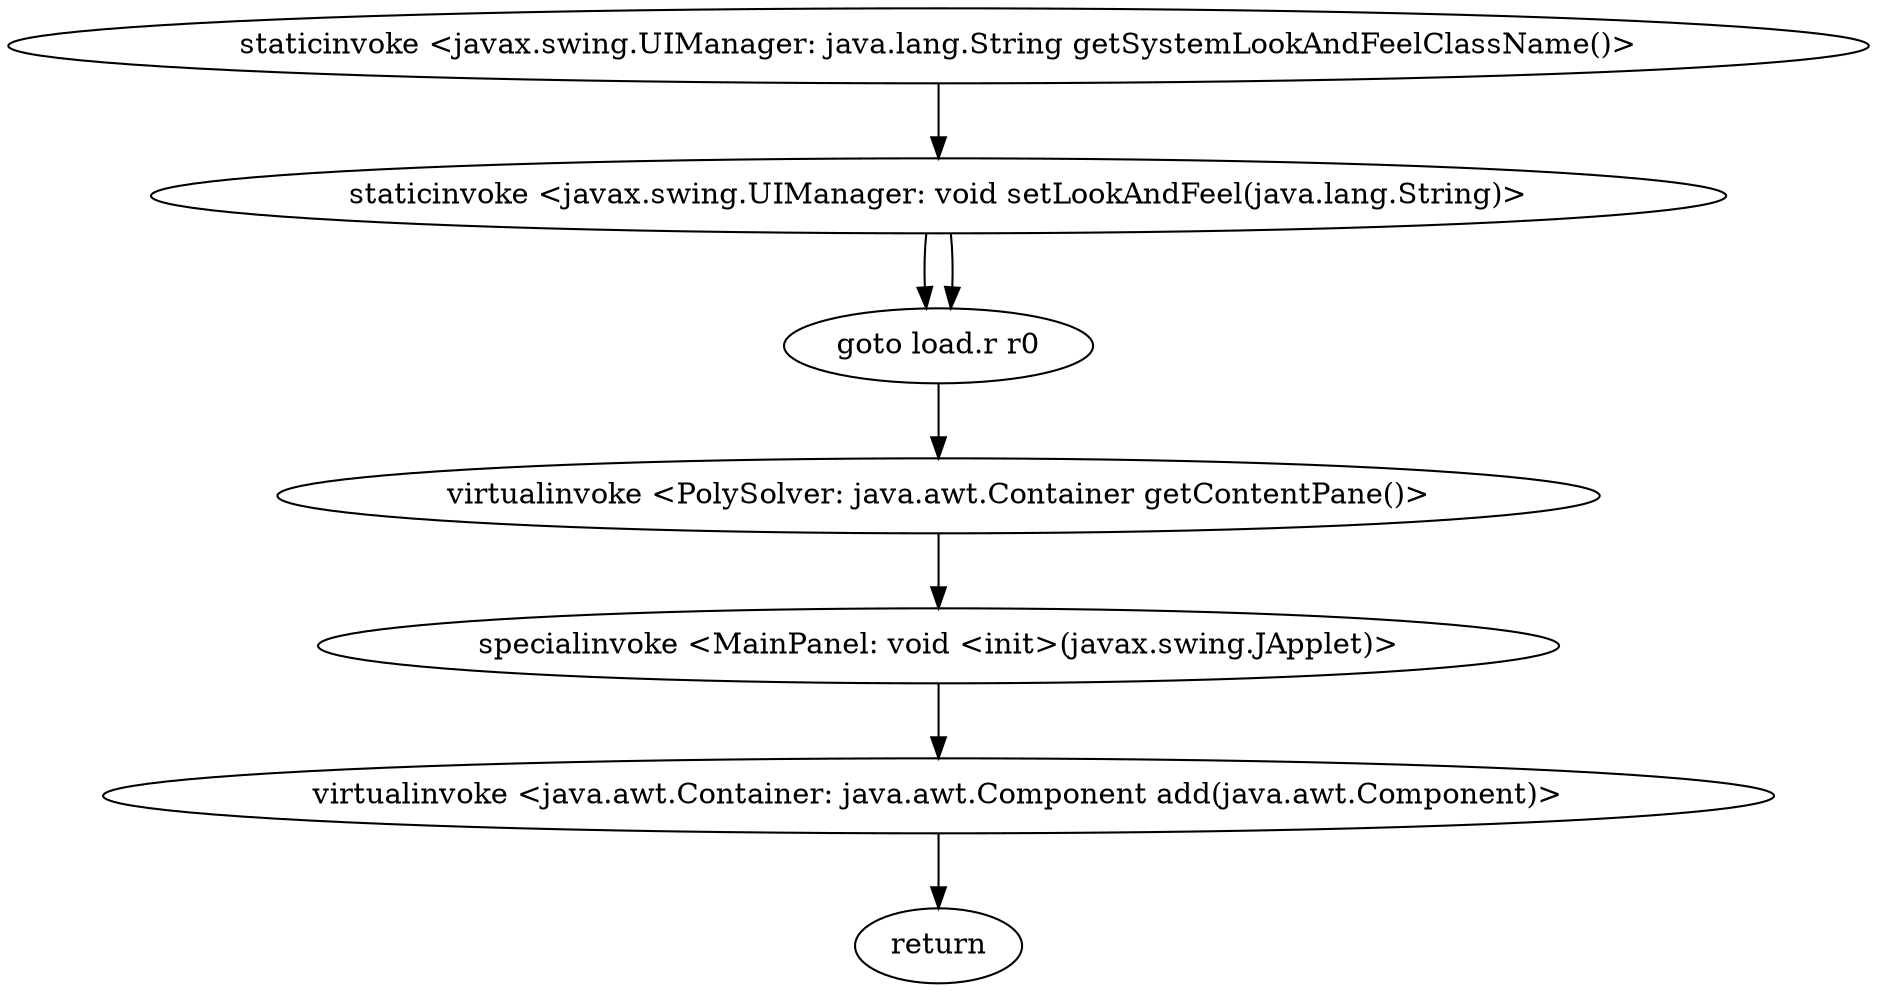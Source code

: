 digraph "" {
"staticinvoke <javax.swing.UIManager: java.lang.String getSystemLookAndFeelClassName()>";
 "staticinvoke <javax.swing.UIManager: java.lang.String getSystemLookAndFeelClassName()>"->"staticinvoke <javax.swing.UIManager: void setLookAndFeel(java.lang.String)>";
 "staticinvoke <javax.swing.UIManager: void setLookAndFeel(java.lang.String)>"->"goto load.r r0";
 "goto load.r r0"->"virtualinvoke <PolySolver: java.awt.Container getContentPane()>";
 "virtualinvoke <PolySolver: java.awt.Container getContentPane()>"->"specialinvoke <MainPanel: void <init>(javax.swing.JApplet)>";
 "specialinvoke <MainPanel: void <init>(javax.swing.JApplet)>"->"virtualinvoke <java.awt.Container: java.awt.Component add(java.awt.Component)>";
 "virtualinvoke <java.awt.Container: java.awt.Component add(java.awt.Component)>"->"return";
 "staticinvoke <javax.swing.UIManager: void setLookAndFeel(java.lang.String)>"->"goto load.r r0";
}
